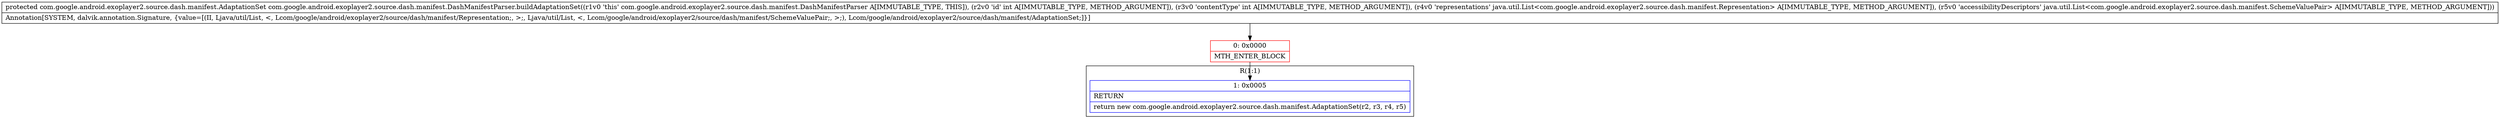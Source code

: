 digraph "CFG forcom.google.android.exoplayer2.source.dash.manifest.DashManifestParser.buildAdaptationSet(IILjava\/util\/List;Ljava\/util\/List;)Lcom\/google\/android\/exoplayer2\/source\/dash\/manifest\/AdaptationSet;" {
subgraph cluster_Region_805736553 {
label = "R(1:1)";
node [shape=record,color=blue];
Node_1 [shape=record,label="{1\:\ 0x0005|RETURN\l|return new com.google.android.exoplayer2.source.dash.manifest.AdaptationSet(r2, r3, r4, r5)\l}"];
}
Node_0 [shape=record,color=red,label="{0\:\ 0x0000|MTH_ENTER_BLOCK\l}"];
MethodNode[shape=record,label="{protected com.google.android.exoplayer2.source.dash.manifest.AdaptationSet com.google.android.exoplayer2.source.dash.manifest.DashManifestParser.buildAdaptationSet((r1v0 'this' com.google.android.exoplayer2.source.dash.manifest.DashManifestParser A[IMMUTABLE_TYPE, THIS]), (r2v0 'id' int A[IMMUTABLE_TYPE, METHOD_ARGUMENT]), (r3v0 'contentType' int A[IMMUTABLE_TYPE, METHOD_ARGUMENT]), (r4v0 'representations' java.util.List\<com.google.android.exoplayer2.source.dash.manifest.Representation\> A[IMMUTABLE_TYPE, METHOD_ARGUMENT]), (r5v0 'accessibilityDescriptors' java.util.List\<com.google.android.exoplayer2.source.dash.manifest.SchemeValuePair\> A[IMMUTABLE_TYPE, METHOD_ARGUMENT]))  | Annotation[SYSTEM, dalvik.annotation.Signature, \{value=[(II, Ljava\/util\/List, \<, Lcom\/google\/android\/exoplayer2\/source\/dash\/manifest\/Representation;, \>;, Ljava\/util\/List, \<, Lcom\/google\/android\/exoplayer2\/source\/dash\/manifest\/SchemeValuePair;, \>;), Lcom\/google\/android\/exoplayer2\/source\/dash\/manifest\/AdaptationSet;]\}]\l}"];
MethodNode -> Node_0;
Node_0 -> Node_1;
}

